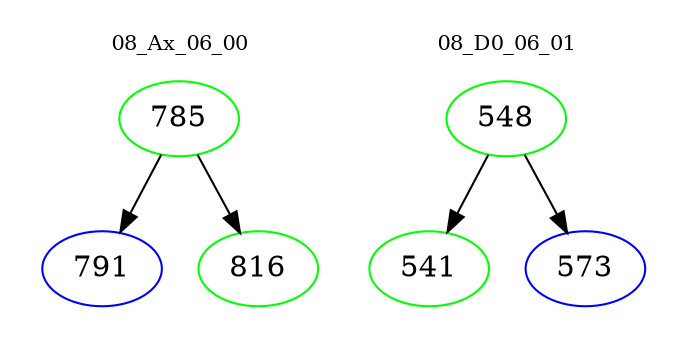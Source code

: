 digraph{
subgraph cluster_0 {
color = white
label = "08_Ax_06_00";
fontsize=10;
T0_785 [label="785", color="green"]
T0_785 -> T0_791 [color="black"]
T0_791 [label="791", color="blue"]
T0_785 -> T0_816 [color="black"]
T0_816 [label="816", color="green"]
}
subgraph cluster_1 {
color = white
label = "08_D0_06_01";
fontsize=10;
T1_548 [label="548", color="green"]
T1_548 -> T1_541 [color="black"]
T1_541 [label="541", color="green"]
T1_548 -> T1_573 [color="black"]
T1_573 [label="573", color="blue"]
}
}
